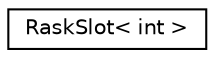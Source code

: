 digraph "Graphical Class Hierarchy"
{
 // LATEX_PDF_SIZE
  edge [fontname="Helvetica",fontsize="10",labelfontname="Helvetica",labelfontsize="10"];
  node [fontname="Helvetica",fontsize="10",shape=record];
  rankdir="LR";
  Node0 [label="RaskSlot\< int \>",height=0.2,width=0.4,color="black", fillcolor="white", style="filled",URL="$d1/d89/class_rask_slot.html",tooltip=" "];
}
